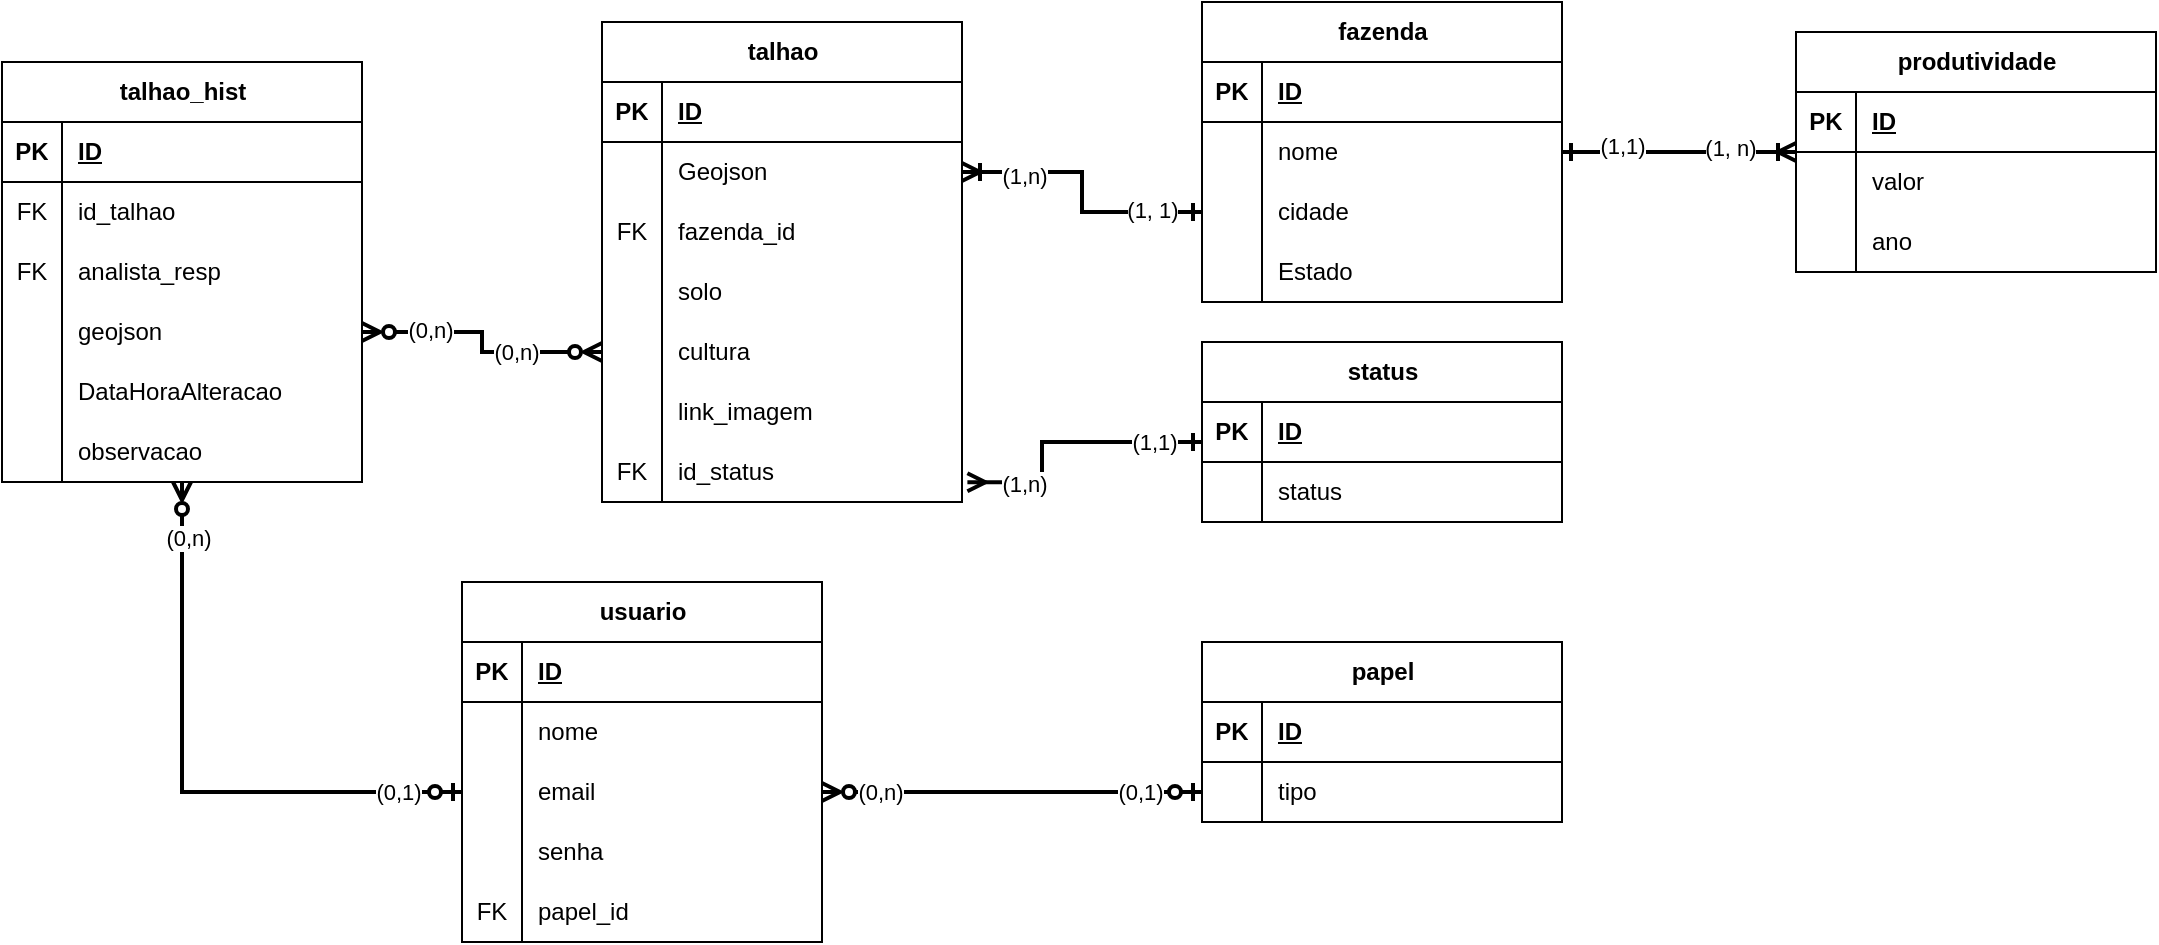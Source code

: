<mxfile version="26.1.0">
  <diagram name="Página-1" id="Oh8hVxrq81kMfMdOFaqx">
    <mxGraphModel dx="2790" dy="830" grid="0" gridSize="10" guides="1" tooltips="1" connect="1" arrows="1" fold="1" page="0" pageScale="1" pageWidth="827" pageHeight="1169" math="0" shadow="0">
      <root>
        <mxCell id="0" />
        <mxCell id="1" parent="0" />
        <mxCell id="vThVnd_61_y9aAmI2bVp-1" value="talhao" style="shape=table;startSize=30;container=1;collapsible=1;childLayout=tableLayout;fixedRows=1;rowLines=0;fontStyle=1;align=center;resizeLast=1;html=1;" vertex="1" parent="1">
          <mxGeometry x="20" y="590" width="180" height="240" as="geometry" />
        </mxCell>
        <mxCell id="vThVnd_61_y9aAmI2bVp-2" value="" style="shape=tableRow;horizontal=0;startSize=0;swimlaneHead=0;swimlaneBody=0;fillColor=none;collapsible=0;dropTarget=0;points=[[0,0.5],[1,0.5]];portConstraint=eastwest;top=0;left=0;right=0;bottom=1;" vertex="1" parent="vThVnd_61_y9aAmI2bVp-1">
          <mxGeometry y="30" width="180" height="30" as="geometry" />
        </mxCell>
        <mxCell id="vThVnd_61_y9aAmI2bVp-3" value="PK" style="shape=partialRectangle;connectable=0;fillColor=none;top=0;left=0;bottom=0;right=0;fontStyle=1;overflow=hidden;whiteSpace=wrap;html=1;" vertex="1" parent="vThVnd_61_y9aAmI2bVp-2">
          <mxGeometry width="30" height="30" as="geometry">
            <mxRectangle width="30" height="30" as="alternateBounds" />
          </mxGeometry>
        </mxCell>
        <mxCell id="vThVnd_61_y9aAmI2bVp-4" value="ID" style="shape=partialRectangle;connectable=0;fillColor=none;top=0;left=0;bottom=0;right=0;align=left;spacingLeft=6;fontStyle=5;overflow=hidden;whiteSpace=wrap;html=1;" vertex="1" parent="vThVnd_61_y9aAmI2bVp-2">
          <mxGeometry x="30" width="150" height="30" as="geometry">
            <mxRectangle width="150" height="30" as="alternateBounds" />
          </mxGeometry>
        </mxCell>
        <mxCell id="vThVnd_61_y9aAmI2bVp-5" value="" style="shape=tableRow;horizontal=0;startSize=0;swimlaneHead=0;swimlaneBody=0;fillColor=none;collapsible=0;dropTarget=0;points=[[0,0.5],[1,0.5]];portConstraint=eastwest;top=0;left=0;right=0;bottom=0;" vertex="1" parent="vThVnd_61_y9aAmI2bVp-1">
          <mxGeometry y="60" width="180" height="30" as="geometry" />
        </mxCell>
        <mxCell id="vThVnd_61_y9aAmI2bVp-6" value="" style="shape=partialRectangle;connectable=0;fillColor=none;top=0;left=0;bottom=0;right=0;editable=1;overflow=hidden;whiteSpace=wrap;html=1;" vertex="1" parent="vThVnd_61_y9aAmI2bVp-5">
          <mxGeometry width="30" height="30" as="geometry">
            <mxRectangle width="30" height="30" as="alternateBounds" />
          </mxGeometry>
        </mxCell>
        <mxCell id="vThVnd_61_y9aAmI2bVp-7" value="Geojson" style="shape=partialRectangle;connectable=0;fillColor=none;top=0;left=0;bottom=0;right=0;align=left;spacingLeft=6;overflow=hidden;whiteSpace=wrap;html=1;" vertex="1" parent="vThVnd_61_y9aAmI2bVp-5">
          <mxGeometry x="30" width="150" height="30" as="geometry">
            <mxRectangle width="150" height="30" as="alternateBounds" />
          </mxGeometry>
        </mxCell>
        <mxCell id="vThVnd_61_y9aAmI2bVp-8" value="" style="shape=tableRow;horizontal=0;startSize=0;swimlaneHead=0;swimlaneBody=0;fillColor=none;collapsible=0;dropTarget=0;points=[[0,0.5],[1,0.5]];portConstraint=eastwest;top=0;left=0;right=0;bottom=0;" vertex="1" parent="vThVnd_61_y9aAmI2bVp-1">
          <mxGeometry y="90" width="180" height="30" as="geometry" />
        </mxCell>
        <mxCell id="vThVnd_61_y9aAmI2bVp-9" value="FK" style="shape=partialRectangle;connectable=0;fillColor=none;top=0;left=0;bottom=0;right=0;editable=1;overflow=hidden;whiteSpace=wrap;html=1;" vertex="1" parent="vThVnd_61_y9aAmI2bVp-8">
          <mxGeometry width="30" height="30" as="geometry">
            <mxRectangle width="30" height="30" as="alternateBounds" />
          </mxGeometry>
        </mxCell>
        <mxCell id="vThVnd_61_y9aAmI2bVp-10" value="fazenda_id" style="shape=partialRectangle;connectable=0;fillColor=none;top=0;left=0;bottom=0;right=0;align=left;spacingLeft=6;overflow=hidden;whiteSpace=wrap;html=1;" vertex="1" parent="vThVnd_61_y9aAmI2bVp-8">
          <mxGeometry x="30" width="150" height="30" as="geometry">
            <mxRectangle width="150" height="30" as="alternateBounds" />
          </mxGeometry>
        </mxCell>
        <mxCell id="vThVnd_61_y9aAmI2bVp-11" value="" style="shape=tableRow;horizontal=0;startSize=0;swimlaneHead=0;swimlaneBody=0;fillColor=none;collapsible=0;dropTarget=0;points=[[0,0.5],[1,0.5]];portConstraint=eastwest;top=0;left=0;right=0;bottom=0;" vertex="1" parent="vThVnd_61_y9aAmI2bVp-1">
          <mxGeometry y="120" width="180" height="30" as="geometry" />
        </mxCell>
        <mxCell id="vThVnd_61_y9aAmI2bVp-12" value="" style="shape=partialRectangle;connectable=0;fillColor=none;top=0;left=0;bottom=0;right=0;editable=1;overflow=hidden;whiteSpace=wrap;html=1;" vertex="1" parent="vThVnd_61_y9aAmI2bVp-11">
          <mxGeometry width="30" height="30" as="geometry">
            <mxRectangle width="30" height="30" as="alternateBounds" />
          </mxGeometry>
        </mxCell>
        <mxCell id="vThVnd_61_y9aAmI2bVp-13" value="solo" style="shape=partialRectangle;connectable=0;fillColor=none;top=0;left=0;bottom=0;right=0;align=left;spacingLeft=6;overflow=hidden;whiteSpace=wrap;html=1;" vertex="1" parent="vThVnd_61_y9aAmI2bVp-11">
          <mxGeometry x="30" width="150" height="30" as="geometry">
            <mxRectangle width="150" height="30" as="alternateBounds" />
          </mxGeometry>
        </mxCell>
        <mxCell id="vThVnd_61_y9aAmI2bVp-14" value="" style="shape=tableRow;horizontal=0;startSize=0;swimlaneHead=0;swimlaneBody=0;fillColor=none;collapsible=0;dropTarget=0;points=[[0,0.5],[1,0.5]];portConstraint=eastwest;top=0;left=0;right=0;bottom=0;" vertex="1" parent="vThVnd_61_y9aAmI2bVp-1">
          <mxGeometry y="150" width="180" height="30" as="geometry" />
        </mxCell>
        <mxCell id="vThVnd_61_y9aAmI2bVp-15" value="" style="shape=partialRectangle;connectable=0;fillColor=none;top=0;left=0;bottom=0;right=0;editable=1;overflow=hidden;whiteSpace=wrap;html=1;" vertex="1" parent="vThVnd_61_y9aAmI2bVp-14">
          <mxGeometry width="30" height="30" as="geometry">
            <mxRectangle width="30" height="30" as="alternateBounds" />
          </mxGeometry>
        </mxCell>
        <mxCell id="vThVnd_61_y9aAmI2bVp-16" value="cultura" style="shape=partialRectangle;connectable=0;fillColor=none;top=0;left=0;bottom=0;right=0;align=left;spacingLeft=6;overflow=hidden;whiteSpace=wrap;html=1;" vertex="1" parent="vThVnd_61_y9aAmI2bVp-14">
          <mxGeometry x="30" width="150" height="30" as="geometry">
            <mxRectangle width="150" height="30" as="alternateBounds" />
          </mxGeometry>
        </mxCell>
        <mxCell id="vThVnd_61_y9aAmI2bVp-17" value="" style="shape=tableRow;horizontal=0;startSize=0;swimlaneHead=0;swimlaneBody=0;fillColor=none;collapsible=0;dropTarget=0;points=[[0,0.5],[1,0.5]];portConstraint=eastwest;top=0;left=0;right=0;bottom=0;" vertex="1" parent="vThVnd_61_y9aAmI2bVp-1">
          <mxGeometry y="180" width="180" height="30" as="geometry" />
        </mxCell>
        <mxCell id="vThVnd_61_y9aAmI2bVp-18" value="" style="shape=partialRectangle;connectable=0;fillColor=none;top=0;left=0;bottom=0;right=0;editable=1;overflow=hidden;whiteSpace=wrap;html=1;" vertex="1" parent="vThVnd_61_y9aAmI2bVp-17">
          <mxGeometry width="30" height="30" as="geometry">
            <mxRectangle width="30" height="30" as="alternateBounds" />
          </mxGeometry>
        </mxCell>
        <mxCell id="vThVnd_61_y9aAmI2bVp-19" value="link_imagem" style="shape=partialRectangle;connectable=0;fillColor=none;top=0;left=0;bottom=0;right=0;align=left;spacingLeft=6;overflow=hidden;whiteSpace=wrap;html=1;" vertex="1" parent="vThVnd_61_y9aAmI2bVp-17">
          <mxGeometry x="30" width="150" height="30" as="geometry">
            <mxRectangle width="150" height="30" as="alternateBounds" />
          </mxGeometry>
        </mxCell>
        <mxCell id="vThVnd_61_y9aAmI2bVp-20" value="" style="shape=tableRow;horizontal=0;startSize=0;swimlaneHead=0;swimlaneBody=0;fillColor=none;collapsible=0;dropTarget=0;points=[[0,0.5],[1,0.5]];portConstraint=eastwest;top=0;left=0;right=0;bottom=0;" vertex="1" parent="vThVnd_61_y9aAmI2bVp-1">
          <mxGeometry y="210" width="180" height="30" as="geometry" />
        </mxCell>
        <mxCell id="vThVnd_61_y9aAmI2bVp-21" value="FK" style="shape=partialRectangle;connectable=0;fillColor=none;top=0;left=0;bottom=0;right=0;editable=1;overflow=hidden;whiteSpace=wrap;html=1;" vertex="1" parent="vThVnd_61_y9aAmI2bVp-20">
          <mxGeometry width="30" height="30" as="geometry">
            <mxRectangle width="30" height="30" as="alternateBounds" />
          </mxGeometry>
        </mxCell>
        <mxCell id="vThVnd_61_y9aAmI2bVp-22" value="id_status" style="shape=partialRectangle;connectable=0;fillColor=none;top=0;left=0;bottom=0;right=0;align=left;spacingLeft=6;overflow=hidden;whiteSpace=wrap;html=1;" vertex="1" parent="vThVnd_61_y9aAmI2bVp-20">
          <mxGeometry x="30" width="150" height="30" as="geometry">
            <mxRectangle width="150" height="30" as="alternateBounds" />
          </mxGeometry>
        </mxCell>
        <mxCell id="vThVnd_61_y9aAmI2bVp-23" style="edgeStyle=orthogonalEdgeStyle;rounded=0;orthogonalLoop=1;jettySize=auto;html=1;strokeWidth=2;endArrow=ERoneToMany;endFill=0;startArrow=ERone;startFill=0;" edge="1" parent="1" source="vThVnd_61_y9aAmI2bVp-26" target="vThVnd_61_y9aAmI2bVp-39">
          <mxGeometry relative="1" as="geometry" />
        </mxCell>
        <mxCell id="vThVnd_61_y9aAmI2bVp-24" value="(1,1)" style="edgeLabel;html=1;align=center;verticalAlign=middle;resizable=0;points=[];" vertex="1" connectable="0" parent="vThVnd_61_y9aAmI2bVp-23">
          <mxGeometry x="-0.5" y="3" relative="1" as="geometry">
            <mxPoint as="offset" />
          </mxGeometry>
        </mxCell>
        <mxCell id="vThVnd_61_y9aAmI2bVp-25" value="(1, n)" style="edgeLabel;html=1;align=center;verticalAlign=middle;resizable=0;points=[];" vertex="1" connectable="0" parent="vThVnd_61_y9aAmI2bVp-23">
          <mxGeometry x="0.433" y="2" relative="1" as="geometry">
            <mxPoint as="offset" />
          </mxGeometry>
        </mxCell>
        <mxCell id="vThVnd_61_y9aAmI2bVp-26" value="fazenda" style="shape=table;startSize=30;container=1;collapsible=1;childLayout=tableLayout;fixedRows=1;rowLines=0;fontStyle=1;align=center;resizeLast=1;html=1;" vertex="1" parent="1">
          <mxGeometry x="320" y="580" width="180" height="150" as="geometry" />
        </mxCell>
        <mxCell id="vThVnd_61_y9aAmI2bVp-27" value="" style="shape=tableRow;horizontal=0;startSize=0;swimlaneHead=0;swimlaneBody=0;fillColor=none;collapsible=0;dropTarget=0;points=[[0,0.5],[1,0.5]];portConstraint=eastwest;top=0;left=0;right=0;bottom=1;" vertex="1" parent="vThVnd_61_y9aAmI2bVp-26">
          <mxGeometry y="30" width="180" height="30" as="geometry" />
        </mxCell>
        <mxCell id="vThVnd_61_y9aAmI2bVp-28" value="PK" style="shape=partialRectangle;connectable=0;fillColor=none;top=0;left=0;bottom=0;right=0;fontStyle=1;overflow=hidden;whiteSpace=wrap;html=1;" vertex="1" parent="vThVnd_61_y9aAmI2bVp-27">
          <mxGeometry width="30" height="30" as="geometry">
            <mxRectangle width="30" height="30" as="alternateBounds" />
          </mxGeometry>
        </mxCell>
        <mxCell id="vThVnd_61_y9aAmI2bVp-29" value="ID" style="shape=partialRectangle;connectable=0;fillColor=none;top=0;left=0;bottom=0;right=0;align=left;spacingLeft=6;fontStyle=5;overflow=hidden;whiteSpace=wrap;html=1;" vertex="1" parent="vThVnd_61_y9aAmI2bVp-27">
          <mxGeometry x="30" width="150" height="30" as="geometry">
            <mxRectangle width="150" height="30" as="alternateBounds" />
          </mxGeometry>
        </mxCell>
        <mxCell id="vThVnd_61_y9aAmI2bVp-30" value="" style="shape=tableRow;horizontal=0;startSize=0;swimlaneHead=0;swimlaneBody=0;fillColor=none;collapsible=0;dropTarget=0;points=[[0,0.5],[1,0.5]];portConstraint=eastwest;top=0;left=0;right=0;bottom=0;" vertex="1" parent="vThVnd_61_y9aAmI2bVp-26">
          <mxGeometry y="60" width="180" height="30" as="geometry" />
        </mxCell>
        <mxCell id="vThVnd_61_y9aAmI2bVp-31" value="" style="shape=partialRectangle;connectable=0;fillColor=none;top=0;left=0;bottom=0;right=0;editable=1;overflow=hidden;whiteSpace=wrap;html=1;" vertex="1" parent="vThVnd_61_y9aAmI2bVp-30">
          <mxGeometry width="30" height="30" as="geometry">
            <mxRectangle width="30" height="30" as="alternateBounds" />
          </mxGeometry>
        </mxCell>
        <mxCell id="vThVnd_61_y9aAmI2bVp-32" value="nome" style="shape=partialRectangle;connectable=0;fillColor=none;top=0;left=0;bottom=0;right=0;align=left;spacingLeft=6;overflow=hidden;whiteSpace=wrap;html=1;" vertex="1" parent="vThVnd_61_y9aAmI2bVp-30">
          <mxGeometry x="30" width="150" height="30" as="geometry">
            <mxRectangle width="150" height="30" as="alternateBounds" />
          </mxGeometry>
        </mxCell>
        <mxCell id="vThVnd_61_y9aAmI2bVp-33" value="" style="shape=tableRow;horizontal=0;startSize=0;swimlaneHead=0;swimlaneBody=0;fillColor=none;collapsible=0;dropTarget=0;points=[[0,0.5],[1,0.5]];portConstraint=eastwest;top=0;left=0;right=0;bottom=0;" vertex="1" parent="vThVnd_61_y9aAmI2bVp-26">
          <mxGeometry y="90" width="180" height="30" as="geometry" />
        </mxCell>
        <mxCell id="vThVnd_61_y9aAmI2bVp-34" value="" style="shape=partialRectangle;connectable=0;fillColor=none;top=0;left=0;bottom=0;right=0;editable=1;overflow=hidden;whiteSpace=wrap;html=1;" vertex="1" parent="vThVnd_61_y9aAmI2bVp-33">
          <mxGeometry width="30" height="30" as="geometry">
            <mxRectangle width="30" height="30" as="alternateBounds" />
          </mxGeometry>
        </mxCell>
        <mxCell id="vThVnd_61_y9aAmI2bVp-35" value="cidade" style="shape=partialRectangle;connectable=0;fillColor=none;top=0;left=0;bottom=0;right=0;align=left;spacingLeft=6;overflow=hidden;whiteSpace=wrap;html=1;" vertex="1" parent="vThVnd_61_y9aAmI2bVp-33">
          <mxGeometry x="30" width="150" height="30" as="geometry">
            <mxRectangle width="150" height="30" as="alternateBounds" />
          </mxGeometry>
        </mxCell>
        <mxCell id="vThVnd_61_y9aAmI2bVp-36" value="" style="shape=tableRow;horizontal=0;startSize=0;swimlaneHead=0;swimlaneBody=0;fillColor=none;collapsible=0;dropTarget=0;points=[[0,0.5],[1,0.5]];portConstraint=eastwest;top=0;left=0;right=0;bottom=0;" vertex="1" parent="vThVnd_61_y9aAmI2bVp-26">
          <mxGeometry y="120" width="180" height="30" as="geometry" />
        </mxCell>
        <mxCell id="vThVnd_61_y9aAmI2bVp-37" value="" style="shape=partialRectangle;connectable=0;fillColor=none;top=0;left=0;bottom=0;right=0;editable=1;overflow=hidden;whiteSpace=wrap;html=1;" vertex="1" parent="vThVnd_61_y9aAmI2bVp-36">
          <mxGeometry width="30" height="30" as="geometry">
            <mxRectangle width="30" height="30" as="alternateBounds" />
          </mxGeometry>
        </mxCell>
        <mxCell id="vThVnd_61_y9aAmI2bVp-38" value="Estado" style="shape=partialRectangle;connectable=0;fillColor=none;top=0;left=0;bottom=0;right=0;align=left;spacingLeft=6;overflow=hidden;whiteSpace=wrap;html=1;" vertex="1" parent="vThVnd_61_y9aAmI2bVp-36">
          <mxGeometry x="30" width="150" height="30" as="geometry">
            <mxRectangle width="150" height="30" as="alternateBounds" />
          </mxGeometry>
        </mxCell>
        <mxCell id="vThVnd_61_y9aAmI2bVp-39" value="produtividade" style="shape=table;startSize=30;container=1;collapsible=1;childLayout=tableLayout;fixedRows=1;rowLines=0;fontStyle=1;align=center;resizeLast=1;html=1;" vertex="1" parent="1">
          <mxGeometry x="617" y="595" width="180" height="120" as="geometry" />
        </mxCell>
        <mxCell id="vThVnd_61_y9aAmI2bVp-40" value="" style="shape=tableRow;horizontal=0;startSize=0;swimlaneHead=0;swimlaneBody=0;fillColor=none;collapsible=0;dropTarget=0;points=[[0,0.5],[1,0.5]];portConstraint=eastwest;top=0;left=0;right=0;bottom=1;" vertex="1" parent="vThVnd_61_y9aAmI2bVp-39">
          <mxGeometry y="30" width="180" height="30" as="geometry" />
        </mxCell>
        <mxCell id="vThVnd_61_y9aAmI2bVp-41" value="PK" style="shape=partialRectangle;connectable=0;fillColor=none;top=0;left=0;bottom=0;right=0;fontStyle=1;overflow=hidden;whiteSpace=wrap;html=1;" vertex="1" parent="vThVnd_61_y9aAmI2bVp-40">
          <mxGeometry width="30" height="30" as="geometry">
            <mxRectangle width="30" height="30" as="alternateBounds" />
          </mxGeometry>
        </mxCell>
        <mxCell id="vThVnd_61_y9aAmI2bVp-42" value="ID" style="shape=partialRectangle;connectable=0;fillColor=none;top=0;left=0;bottom=0;right=0;align=left;spacingLeft=6;fontStyle=5;overflow=hidden;whiteSpace=wrap;html=1;" vertex="1" parent="vThVnd_61_y9aAmI2bVp-40">
          <mxGeometry x="30" width="150" height="30" as="geometry">
            <mxRectangle width="150" height="30" as="alternateBounds" />
          </mxGeometry>
        </mxCell>
        <mxCell id="vThVnd_61_y9aAmI2bVp-43" value="" style="shape=tableRow;horizontal=0;startSize=0;swimlaneHead=0;swimlaneBody=0;fillColor=none;collapsible=0;dropTarget=0;points=[[0,0.5],[1,0.5]];portConstraint=eastwest;top=0;left=0;right=0;bottom=0;" vertex="1" parent="vThVnd_61_y9aAmI2bVp-39">
          <mxGeometry y="60" width="180" height="30" as="geometry" />
        </mxCell>
        <mxCell id="vThVnd_61_y9aAmI2bVp-44" value="" style="shape=partialRectangle;connectable=0;fillColor=none;top=0;left=0;bottom=0;right=0;editable=1;overflow=hidden;whiteSpace=wrap;html=1;" vertex="1" parent="vThVnd_61_y9aAmI2bVp-43">
          <mxGeometry width="30" height="30" as="geometry">
            <mxRectangle width="30" height="30" as="alternateBounds" />
          </mxGeometry>
        </mxCell>
        <mxCell id="vThVnd_61_y9aAmI2bVp-45" value="valor" style="shape=partialRectangle;connectable=0;fillColor=none;top=0;left=0;bottom=0;right=0;align=left;spacingLeft=6;overflow=hidden;whiteSpace=wrap;html=1;" vertex="1" parent="vThVnd_61_y9aAmI2bVp-43">
          <mxGeometry x="30" width="150" height="30" as="geometry">
            <mxRectangle width="150" height="30" as="alternateBounds" />
          </mxGeometry>
        </mxCell>
        <mxCell id="vThVnd_61_y9aAmI2bVp-46" value="" style="shape=tableRow;horizontal=0;startSize=0;swimlaneHead=0;swimlaneBody=0;fillColor=none;collapsible=0;dropTarget=0;points=[[0,0.5],[1,0.5]];portConstraint=eastwest;top=0;left=0;right=0;bottom=0;" vertex="1" parent="vThVnd_61_y9aAmI2bVp-39">
          <mxGeometry y="90" width="180" height="30" as="geometry" />
        </mxCell>
        <mxCell id="vThVnd_61_y9aAmI2bVp-47" value="" style="shape=partialRectangle;connectable=0;fillColor=none;top=0;left=0;bottom=0;right=0;editable=1;overflow=hidden;whiteSpace=wrap;html=1;" vertex="1" parent="vThVnd_61_y9aAmI2bVp-46">
          <mxGeometry width="30" height="30" as="geometry">
            <mxRectangle width="30" height="30" as="alternateBounds" />
          </mxGeometry>
        </mxCell>
        <mxCell id="vThVnd_61_y9aAmI2bVp-48" value="ano" style="shape=partialRectangle;connectable=0;fillColor=none;top=0;left=0;bottom=0;right=0;align=left;spacingLeft=6;overflow=hidden;whiteSpace=wrap;html=1;" vertex="1" parent="vThVnd_61_y9aAmI2bVp-46">
          <mxGeometry x="30" width="150" height="30" as="geometry">
            <mxRectangle width="150" height="30" as="alternateBounds" />
          </mxGeometry>
        </mxCell>
        <mxCell id="vThVnd_61_y9aAmI2bVp-49" value="usuario" style="shape=table;startSize=30;container=1;collapsible=1;childLayout=tableLayout;fixedRows=1;rowLines=0;fontStyle=1;align=center;resizeLast=1;html=1;" vertex="1" parent="1">
          <mxGeometry x="-50" y="870" width="180" height="180" as="geometry" />
        </mxCell>
        <mxCell id="vThVnd_61_y9aAmI2bVp-50" value="" style="shape=tableRow;horizontal=0;startSize=0;swimlaneHead=0;swimlaneBody=0;fillColor=none;collapsible=0;dropTarget=0;points=[[0,0.5],[1,0.5]];portConstraint=eastwest;top=0;left=0;right=0;bottom=1;" vertex="1" parent="vThVnd_61_y9aAmI2bVp-49">
          <mxGeometry y="30" width="180" height="30" as="geometry" />
        </mxCell>
        <mxCell id="vThVnd_61_y9aAmI2bVp-51" value="PK" style="shape=partialRectangle;connectable=0;fillColor=none;top=0;left=0;bottom=0;right=0;fontStyle=1;overflow=hidden;whiteSpace=wrap;html=1;" vertex="1" parent="vThVnd_61_y9aAmI2bVp-50">
          <mxGeometry width="30" height="30" as="geometry">
            <mxRectangle width="30" height="30" as="alternateBounds" />
          </mxGeometry>
        </mxCell>
        <mxCell id="vThVnd_61_y9aAmI2bVp-52" value="ID" style="shape=partialRectangle;connectable=0;fillColor=none;top=0;left=0;bottom=0;right=0;align=left;spacingLeft=6;fontStyle=5;overflow=hidden;whiteSpace=wrap;html=1;" vertex="1" parent="vThVnd_61_y9aAmI2bVp-50">
          <mxGeometry x="30" width="150" height="30" as="geometry">
            <mxRectangle width="150" height="30" as="alternateBounds" />
          </mxGeometry>
        </mxCell>
        <mxCell id="vThVnd_61_y9aAmI2bVp-53" value="" style="shape=tableRow;horizontal=0;startSize=0;swimlaneHead=0;swimlaneBody=0;fillColor=none;collapsible=0;dropTarget=0;points=[[0,0.5],[1,0.5]];portConstraint=eastwest;top=0;left=0;right=0;bottom=0;" vertex="1" parent="vThVnd_61_y9aAmI2bVp-49">
          <mxGeometry y="60" width="180" height="30" as="geometry" />
        </mxCell>
        <mxCell id="vThVnd_61_y9aAmI2bVp-54" value="" style="shape=partialRectangle;connectable=0;fillColor=none;top=0;left=0;bottom=0;right=0;editable=1;overflow=hidden;whiteSpace=wrap;html=1;" vertex="1" parent="vThVnd_61_y9aAmI2bVp-53">
          <mxGeometry width="30" height="30" as="geometry">
            <mxRectangle width="30" height="30" as="alternateBounds" />
          </mxGeometry>
        </mxCell>
        <mxCell id="vThVnd_61_y9aAmI2bVp-55" value="nome" style="shape=partialRectangle;connectable=0;fillColor=none;top=0;left=0;bottom=0;right=0;align=left;spacingLeft=6;overflow=hidden;whiteSpace=wrap;html=1;" vertex="1" parent="vThVnd_61_y9aAmI2bVp-53">
          <mxGeometry x="30" width="150" height="30" as="geometry">
            <mxRectangle width="150" height="30" as="alternateBounds" />
          </mxGeometry>
        </mxCell>
        <mxCell id="vThVnd_61_y9aAmI2bVp-56" value="" style="shape=tableRow;horizontal=0;startSize=0;swimlaneHead=0;swimlaneBody=0;fillColor=none;collapsible=0;dropTarget=0;points=[[0,0.5],[1,0.5]];portConstraint=eastwest;top=0;left=0;right=0;bottom=0;" vertex="1" parent="vThVnd_61_y9aAmI2bVp-49">
          <mxGeometry y="90" width="180" height="30" as="geometry" />
        </mxCell>
        <mxCell id="vThVnd_61_y9aAmI2bVp-57" value="" style="shape=partialRectangle;connectable=0;fillColor=none;top=0;left=0;bottom=0;right=0;editable=1;overflow=hidden;whiteSpace=wrap;html=1;" vertex="1" parent="vThVnd_61_y9aAmI2bVp-56">
          <mxGeometry width="30" height="30" as="geometry">
            <mxRectangle width="30" height="30" as="alternateBounds" />
          </mxGeometry>
        </mxCell>
        <mxCell id="vThVnd_61_y9aAmI2bVp-58" value="email" style="shape=partialRectangle;connectable=0;fillColor=none;top=0;left=0;bottom=0;right=0;align=left;spacingLeft=6;overflow=hidden;whiteSpace=wrap;html=1;" vertex="1" parent="vThVnd_61_y9aAmI2bVp-56">
          <mxGeometry x="30" width="150" height="30" as="geometry">
            <mxRectangle width="150" height="30" as="alternateBounds" />
          </mxGeometry>
        </mxCell>
        <mxCell id="vThVnd_61_y9aAmI2bVp-59" value="" style="shape=tableRow;horizontal=0;startSize=0;swimlaneHead=0;swimlaneBody=0;fillColor=none;collapsible=0;dropTarget=0;points=[[0,0.5],[1,0.5]];portConstraint=eastwest;top=0;left=0;right=0;bottom=0;" vertex="1" parent="vThVnd_61_y9aAmI2bVp-49">
          <mxGeometry y="120" width="180" height="30" as="geometry" />
        </mxCell>
        <mxCell id="vThVnd_61_y9aAmI2bVp-60" value="" style="shape=partialRectangle;connectable=0;fillColor=none;top=0;left=0;bottom=0;right=0;editable=1;overflow=hidden;whiteSpace=wrap;html=1;" vertex="1" parent="vThVnd_61_y9aAmI2bVp-59">
          <mxGeometry width="30" height="30" as="geometry">
            <mxRectangle width="30" height="30" as="alternateBounds" />
          </mxGeometry>
        </mxCell>
        <mxCell id="vThVnd_61_y9aAmI2bVp-61" value="senha" style="shape=partialRectangle;connectable=0;fillColor=none;top=0;left=0;bottom=0;right=0;align=left;spacingLeft=6;overflow=hidden;whiteSpace=wrap;html=1;" vertex="1" parent="vThVnd_61_y9aAmI2bVp-59">
          <mxGeometry x="30" width="150" height="30" as="geometry">
            <mxRectangle width="150" height="30" as="alternateBounds" />
          </mxGeometry>
        </mxCell>
        <mxCell id="vThVnd_61_y9aAmI2bVp-62" value="" style="shape=tableRow;horizontal=0;startSize=0;swimlaneHead=0;swimlaneBody=0;fillColor=none;collapsible=0;dropTarget=0;points=[[0,0.5],[1,0.5]];portConstraint=eastwest;top=0;left=0;right=0;bottom=0;" vertex="1" parent="vThVnd_61_y9aAmI2bVp-49">
          <mxGeometry y="150" width="180" height="30" as="geometry" />
        </mxCell>
        <mxCell id="vThVnd_61_y9aAmI2bVp-63" value="FK" style="shape=partialRectangle;connectable=0;fillColor=none;top=0;left=0;bottom=0;right=0;editable=1;overflow=hidden;whiteSpace=wrap;html=1;" vertex="1" parent="vThVnd_61_y9aAmI2bVp-62">
          <mxGeometry width="30" height="30" as="geometry">
            <mxRectangle width="30" height="30" as="alternateBounds" />
          </mxGeometry>
        </mxCell>
        <mxCell id="vThVnd_61_y9aAmI2bVp-64" value="papel_id" style="shape=partialRectangle;connectable=0;fillColor=none;top=0;left=0;bottom=0;right=0;align=left;spacingLeft=6;overflow=hidden;whiteSpace=wrap;html=1;" vertex="1" parent="vThVnd_61_y9aAmI2bVp-62">
          <mxGeometry x="30" width="150" height="30" as="geometry">
            <mxRectangle width="150" height="30" as="alternateBounds" />
          </mxGeometry>
        </mxCell>
        <mxCell id="vThVnd_61_y9aAmI2bVp-65" value="papel" style="shape=table;startSize=30;container=1;collapsible=1;childLayout=tableLayout;fixedRows=1;rowLines=0;fontStyle=1;align=center;resizeLast=1;html=1;" vertex="1" parent="1">
          <mxGeometry x="320" y="900" width="180" height="90" as="geometry" />
        </mxCell>
        <mxCell id="vThVnd_61_y9aAmI2bVp-66" value="" style="shape=tableRow;horizontal=0;startSize=0;swimlaneHead=0;swimlaneBody=0;fillColor=none;collapsible=0;dropTarget=0;points=[[0,0.5],[1,0.5]];portConstraint=eastwest;top=0;left=0;right=0;bottom=1;" vertex="1" parent="vThVnd_61_y9aAmI2bVp-65">
          <mxGeometry y="30" width="180" height="30" as="geometry" />
        </mxCell>
        <mxCell id="vThVnd_61_y9aAmI2bVp-67" value="PK" style="shape=partialRectangle;connectable=0;fillColor=none;top=0;left=0;bottom=0;right=0;fontStyle=1;overflow=hidden;whiteSpace=wrap;html=1;" vertex="1" parent="vThVnd_61_y9aAmI2bVp-66">
          <mxGeometry width="30" height="30" as="geometry">
            <mxRectangle width="30" height="30" as="alternateBounds" />
          </mxGeometry>
        </mxCell>
        <mxCell id="vThVnd_61_y9aAmI2bVp-68" value="ID" style="shape=partialRectangle;connectable=0;fillColor=none;top=0;left=0;bottom=0;right=0;align=left;spacingLeft=6;fontStyle=5;overflow=hidden;whiteSpace=wrap;html=1;" vertex="1" parent="vThVnd_61_y9aAmI2bVp-66">
          <mxGeometry x="30" width="150" height="30" as="geometry">
            <mxRectangle width="150" height="30" as="alternateBounds" />
          </mxGeometry>
        </mxCell>
        <mxCell id="vThVnd_61_y9aAmI2bVp-69" value="" style="shape=tableRow;horizontal=0;startSize=0;swimlaneHead=0;swimlaneBody=0;fillColor=none;collapsible=0;dropTarget=0;points=[[0,0.5],[1,0.5]];portConstraint=eastwest;top=0;left=0;right=0;bottom=0;" vertex="1" parent="vThVnd_61_y9aAmI2bVp-65">
          <mxGeometry y="60" width="180" height="30" as="geometry" />
        </mxCell>
        <mxCell id="vThVnd_61_y9aAmI2bVp-70" value="" style="shape=partialRectangle;connectable=0;fillColor=none;top=0;left=0;bottom=0;right=0;editable=1;overflow=hidden;whiteSpace=wrap;html=1;" vertex="1" parent="vThVnd_61_y9aAmI2bVp-69">
          <mxGeometry width="30" height="30" as="geometry">
            <mxRectangle width="30" height="30" as="alternateBounds" />
          </mxGeometry>
        </mxCell>
        <mxCell id="vThVnd_61_y9aAmI2bVp-71" value="tipo" style="shape=partialRectangle;connectable=0;fillColor=none;top=0;left=0;bottom=0;right=0;align=left;spacingLeft=6;overflow=hidden;whiteSpace=wrap;html=1;" vertex="1" parent="vThVnd_61_y9aAmI2bVp-69">
          <mxGeometry x="30" width="150" height="30" as="geometry">
            <mxRectangle width="150" height="30" as="alternateBounds" />
          </mxGeometry>
        </mxCell>
        <mxCell id="vThVnd_61_y9aAmI2bVp-72" value="status" style="shape=table;startSize=30;container=1;collapsible=1;childLayout=tableLayout;fixedRows=1;rowLines=0;fontStyle=1;align=center;resizeLast=1;html=1;" vertex="1" parent="1">
          <mxGeometry x="320" y="750" width="180" height="90" as="geometry" />
        </mxCell>
        <mxCell id="vThVnd_61_y9aAmI2bVp-73" value="" style="shape=tableRow;horizontal=0;startSize=0;swimlaneHead=0;swimlaneBody=0;fillColor=none;collapsible=0;dropTarget=0;points=[[0,0.5],[1,0.5]];portConstraint=eastwest;top=0;left=0;right=0;bottom=1;" vertex="1" parent="vThVnd_61_y9aAmI2bVp-72">
          <mxGeometry y="30" width="180" height="30" as="geometry" />
        </mxCell>
        <mxCell id="vThVnd_61_y9aAmI2bVp-74" value="PK" style="shape=partialRectangle;connectable=0;fillColor=none;top=0;left=0;bottom=0;right=0;fontStyle=1;overflow=hidden;whiteSpace=wrap;html=1;" vertex="1" parent="vThVnd_61_y9aAmI2bVp-73">
          <mxGeometry width="30" height="30" as="geometry">
            <mxRectangle width="30" height="30" as="alternateBounds" />
          </mxGeometry>
        </mxCell>
        <mxCell id="vThVnd_61_y9aAmI2bVp-75" value="ID" style="shape=partialRectangle;connectable=0;fillColor=none;top=0;left=0;bottom=0;right=0;align=left;spacingLeft=6;fontStyle=5;overflow=hidden;whiteSpace=wrap;html=1;" vertex="1" parent="vThVnd_61_y9aAmI2bVp-73">
          <mxGeometry x="30" width="150" height="30" as="geometry">
            <mxRectangle width="150" height="30" as="alternateBounds" />
          </mxGeometry>
        </mxCell>
        <mxCell id="vThVnd_61_y9aAmI2bVp-76" value="" style="shape=tableRow;horizontal=0;startSize=0;swimlaneHead=0;swimlaneBody=0;fillColor=none;collapsible=0;dropTarget=0;points=[[0,0.5],[1,0.5]];portConstraint=eastwest;top=0;left=0;right=0;bottom=0;" vertex="1" parent="vThVnd_61_y9aAmI2bVp-72">
          <mxGeometry y="60" width="180" height="30" as="geometry" />
        </mxCell>
        <mxCell id="vThVnd_61_y9aAmI2bVp-77" value="" style="shape=partialRectangle;connectable=0;fillColor=none;top=0;left=0;bottom=0;right=0;editable=1;overflow=hidden;whiteSpace=wrap;html=1;" vertex="1" parent="vThVnd_61_y9aAmI2bVp-76">
          <mxGeometry width="30" height="30" as="geometry">
            <mxRectangle width="30" height="30" as="alternateBounds" />
          </mxGeometry>
        </mxCell>
        <mxCell id="vThVnd_61_y9aAmI2bVp-78" value="status" style="shape=partialRectangle;connectable=0;fillColor=none;top=0;left=0;bottom=0;right=0;align=left;spacingLeft=6;overflow=hidden;whiteSpace=wrap;html=1;" vertex="1" parent="vThVnd_61_y9aAmI2bVp-76">
          <mxGeometry x="30" width="150" height="30" as="geometry">
            <mxRectangle width="150" height="30" as="alternateBounds" />
          </mxGeometry>
        </mxCell>
        <mxCell id="vThVnd_61_y9aAmI2bVp-79" style="edgeStyle=orthogonalEdgeStyle;rounded=0;orthogonalLoop=1;jettySize=auto;html=1;exitX=1;exitY=0.5;exitDx=0;exitDy=0;entryX=0;entryY=0.5;entryDx=0;entryDy=0;strokeWidth=2;endArrow=ERzeroToOne;endFill=0;startArrow=ERzeroToMany;startFill=0;" edge="1" parent="1" source="vThVnd_61_y9aAmI2bVp-56" target="vThVnd_61_y9aAmI2bVp-69">
          <mxGeometry relative="1" as="geometry" />
        </mxCell>
        <mxCell id="vThVnd_61_y9aAmI2bVp-80" value="(0,1)" style="edgeLabel;html=1;align=center;verticalAlign=middle;resizable=0;points=[];" vertex="1" connectable="0" parent="vThVnd_61_y9aAmI2bVp-79">
          <mxGeometry x="0.768" y="1" relative="1" as="geometry">
            <mxPoint x="-9" y="1" as="offset" />
          </mxGeometry>
        </mxCell>
        <mxCell id="vThVnd_61_y9aAmI2bVp-81" value="(0,n)" style="edgeLabel;html=1;align=center;verticalAlign=middle;resizable=0;points=[];" vertex="1" connectable="0" parent="vThVnd_61_y9aAmI2bVp-79">
          <mxGeometry x="-0.698" relative="1" as="geometry">
            <mxPoint as="offset" />
          </mxGeometry>
        </mxCell>
        <mxCell id="vThVnd_61_y9aAmI2bVp-82" style="edgeStyle=orthogonalEdgeStyle;rounded=0;orthogonalLoop=1;jettySize=auto;html=1;endArrow=ERone;endFill=0;startArrow=ERmany;startFill=0;strokeWidth=2;exitX=1.015;exitY=0.67;exitDx=0;exitDy=0;exitPerimeter=0;entryX=0;entryY=0.667;entryDx=0;entryDy=0;entryPerimeter=0;" edge="1" parent="1" source="vThVnd_61_y9aAmI2bVp-20" target="vThVnd_61_y9aAmI2bVp-73">
          <mxGeometry relative="1" as="geometry">
            <mxPoint x="210" y="820" as="sourcePoint" />
            <mxPoint x="310" y="800" as="targetPoint" />
            <Array as="points">
              <mxPoint x="240" y="820" />
              <mxPoint x="240" y="800" />
            </Array>
          </mxGeometry>
        </mxCell>
        <mxCell id="vThVnd_61_y9aAmI2bVp-83" value="(1,1)" style="edgeLabel;html=1;align=center;verticalAlign=middle;resizable=0;points=[];" vertex="1" connectable="0" parent="vThVnd_61_y9aAmI2bVp-82">
          <mxGeometry x="0.644" relative="1" as="geometry">
            <mxPoint as="offset" />
          </mxGeometry>
        </mxCell>
        <mxCell id="vThVnd_61_y9aAmI2bVp-84" value="(1,n)" style="edgeLabel;html=1;align=center;verticalAlign=middle;resizable=0;points=[];" vertex="1" connectable="0" parent="vThVnd_61_y9aAmI2bVp-82">
          <mxGeometry x="-0.72" y="-1" relative="1" as="geometry">
            <mxPoint x="9" as="offset" />
          </mxGeometry>
        </mxCell>
        <mxCell id="vThVnd_61_y9aAmI2bVp-85" style="edgeStyle=orthogonalEdgeStyle;rounded=0;orthogonalLoop=1;jettySize=auto;html=1;strokeWidth=2;endArrow=ERone;endFill=0;startArrow=ERoneToMany;startFill=0;" edge="1" parent="1" source="vThVnd_61_y9aAmI2bVp-5" target="vThVnd_61_y9aAmI2bVp-33">
          <mxGeometry relative="1" as="geometry" />
        </mxCell>
        <mxCell id="vThVnd_61_y9aAmI2bVp-86" value="(1,n)" style="edgeLabel;html=1;align=center;verticalAlign=middle;resizable=0;points=[];" vertex="1" connectable="0" parent="vThVnd_61_y9aAmI2bVp-85">
          <mxGeometry x="-0.554" y="-2" relative="1" as="geometry">
            <mxPoint as="offset" />
          </mxGeometry>
        </mxCell>
        <mxCell id="vThVnd_61_y9aAmI2bVp-87" value="(1, 1)" style="edgeLabel;html=1;align=center;verticalAlign=middle;resizable=0;points=[];" vertex="1" connectable="0" parent="vThVnd_61_y9aAmI2bVp-85">
          <mxGeometry x="0.643" y="1" relative="1" as="geometry">
            <mxPoint as="offset" />
          </mxGeometry>
        </mxCell>
        <mxCell id="vThVnd_61_y9aAmI2bVp-88" style="edgeStyle=orthogonalEdgeStyle;rounded=0;orthogonalLoop=1;jettySize=auto;html=1;entryX=0;entryY=0.5;entryDx=0;entryDy=0;startArrow=ERzeroToMany;startFill=0;endArrow=ERzeroToOne;endFill=0;strokeWidth=2;" edge="1" parent="1" source="vThVnd_61_y9aAmI2bVp-91" target="vThVnd_61_y9aAmI2bVp-56">
          <mxGeometry relative="1" as="geometry" />
        </mxCell>
        <mxCell id="vThVnd_61_y9aAmI2bVp-89" value="(0,n)" style="edgeLabel;html=1;align=center;verticalAlign=middle;resizable=0;points=[];" vertex="1" connectable="0" parent="vThVnd_61_y9aAmI2bVp-88">
          <mxGeometry x="-0.813" y="3" relative="1" as="geometry">
            <mxPoint as="offset" />
          </mxGeometry>
        </mxCell>
        <mxCell id="vThVnd_61_y9aAmI2bVp-90" value="(0,1)" style="edgeLabel;html=1;align=center;verticalAlign=middle;resizable=0;points=[];" vertex="1" connectable="0" parent="vThVnd_61_y9aAmI2bVp-88">
          <mxGeometry x="0.79" relative="1" as="geometry">
            <mxPoint x="-1" as="offset" />
          </mxGeometry>
        </mxCell>
        <mxCell id="vThVnd_61_y9aAmI2bVp-91" value="talhao_hist" style="shape=table;startSize=30;container=1;collapsible=1;childLayout=tableLayout;fixedRows=1;rowLines=0;fontStyle=1;align=center;resizeLast=1;html=1;" vertex="1" parent="1">
          <mxGeometry x="-280" y="610" width="180" height="210" as="geometry" />
        </mxCell>
        <mxCell id="vThVnd_61_y9aAmI2bVp-92" value="" style="shape=tableRow;horizontal=0;startSize=0;swimlaneHead=0;swimlaneBody=0;fillColor=none;collapsible=0;dropTarget=0;points=[[0,0.5],[1,0.5]];portConstraint=eastwest;top=0;left=0;right=0;bottom=1;" vertex="1" parent="vThVnd_61_y9aAmI2bVp-91">
          <mxGeometry y="30" width="180" height="30" as="geometry" />
        </mxCell>
        <mxCell id="vThVnd_61_y9aAmI2bVp-93" value="PK" style="shape=partialRectangle;connectable=0;fillColor=none;top=0;left=0;bottom=0;right=0;fontStyle=1;overflow=hidden;whiteSpace=wrap;html=1;" vertex="1" parent="vThVnd_61_y9aAmI2bVp-92">
          <mxGeometry width="30" height="30" as="geometry">
            <mxRectangle width="30" height="30" as="alternateBounds" />
          </mxGeometry>
        </mxCell>
        <mxCell id="vThVnd_61_y9aAmI2bVp-94" value="ID" style="shape=partialRectangle;connectable=0;fillColor=none;top=0;left=0;bottom=0;right=0;align=left;spacingLeft=6;fontStyle=5;overflow=hidden;whiteSpace=wrap;html=1;" vertex="1" parent="vThVnd_61_y9aAmI2bVp-92">
          <mxGeometry x="30" width="150" height="30" as="geometry">
            <mxRectangle width="150" height="30" as="alternateBounds" />
          </mxGeometry>
        </mxCell>
        <mxCell id="vThVnd_61_y9aAmI2bVp-95" value="" style="shape=tableRow;horizontal=0;startSize=0;swimlaneHead=0;swimlaneBody=0;fillColor=none;collapsible=0;dropTarget=0;points=[[0,0.5],[1,0.5]];portConstraint=eastwest;top=0;left=0;right=0;bottom=0;" vertex="1" parent="vThVnd_61_y9aAmI2bVp-91">
          <mxGeometry y="60" width="180" height="30" as="geometry" />
        </mxCell>
        <mxCell id="vThVnd_61_y9aAmI2bVp-96" value="FK" style="shape=partialRectangle;connectable=0;fillColor=none;top=0;left=0;bottom=0;right=0;editable=1;overflow=hidden;whiteSpace=wrap;html=1;" vertex="1" parent="vThVnd_61_y9aAmI2bVp-95">
          <mxGeometry width="30" height="30" as="geometry">
            <mxRectangle width="30" height="30" as="alternateBounds" />
          </mxGeometry>
        </mxCell>
        <mxCell id="vThVnd_61_y9aAmI2bVp-97" value="id_talhao" style="shape=partialRectangle;connectable=0;fillColor=none;top=0;left=0;bottom=0;right=0;align=left;spacingLeft=6;overflow=hidden;whiteSpace=wrap;html=1;" vertex="1" parent="vThVnd_61_y9aAmI2bVp-95">
          <mxGeometry x="30" width="150" height="30" as="geometry">
            <mxRectangle width="150" height="30" as="alternateBounds" />
          </mxGeometry>
        </mxCell>
        <mxCell id="vThVnd_61_y9aAmI2bVp-98" value="" style="shape=tableRow;horizontal=0;startSize=0;swimlaneHead=0;swimlaneBody=0;fillColor=none;collapsible=0;dropTarget=0;points=[[0,0.5],[1,0.5]];portConstraint=eastwest;top=0;left=0;right=0;bottom=0;" vertex="1" parent="vThVnd_61_y9aAmI2bVp-91">
          <mxGeometry y="90" width="180" height="30" as="geometry" />
        </mxCell>
        <mxCell id="vThVnd_61_y9aAmI2bVp-99" value="FK" style="shape=partialRectangle;connectable=0;fillColor=none;top=0;left=0;bottom=0;right=0;editable=1;overflow=hidden;whiteSpace=wrap;html=1;" vertex="1" parent="vThVnd_61_y9aAmI2bVp-98">
          <mxGeometry width="30" height="30" as="geometry">
            <mxRectangle width="30" height="30" as="alternateBounds" />
          </mxGeometry>
        </mxCell>
        <mxCell id="vThVnd_61_y9aAmI2bVp-100" value="analista_resp" style="shape=partialRectangle;connectable=0;fillColor=none;top=0;left=0;bottom=0;right=0;align=left;spacingLeft=6;overflow=hidden;whiteSpace=wrap;html=1;" vertex="1" parent="vThVnd_61_y9aAmI2bVp-98">
          <mxGeometry x="30" width="150" height="30" as="geometry">
            <mxRectangle width="150" height="30" as="alternateBounds" />
          </mxGeometry>
        </mxCell>
        <mxCell id="vThVnd_61_y9aAmI2bVp-101" value="" style="shape=tableRow;horizontal=0;startSize=0;swimlaneHead=0;swimlaneBody=0;fillColor=none;collapsible=0;dropTarget=0;points=[[0,0.5],[1,0.5]];portConstraint=eastwest;top=0;left=0;right=0;bottom=0;" vertex="1" parent="vThVnd_61_y9aAmI2bVp-91">
          <mxGeometry y="120" width="180" height="30" as="geometry" />
        </mxCell>
        <mxCell id="vThVnd_61_y9aAmI2bVp-102" value="" style="shape=partialRectangle;connectable=0;fillColor=none;top=0;left=0;bottom=0;right=0;editable=1;overflow=hidden;whiteSpace=wrap;html=1;" vertex="1" parent="vThVnd_61_y9aAmI2bVp-101">
          <mxGeometry width="30" height="30" as="geometry">
            <mxRectangle width="30" height="30" as="alternateBounds" />
          </mxGeometry>
        </mxCell>
        <mxCell id="vThVnd_61_y9aAmI2bVp-103" value="geojson" style="shape=partialRectangle;connectable=0;fillColor=none;top=0;left=0;bottom=0;right=0;align=left;spacingLeft=6;overflow=hidden;whiteSpace=wrap;html=1;" vertex="1" parent="vThVnd_61_y9aAmI2bVp-101">
          <mxGeometry x="30" width="150" height="30" as="geometry">
            <mxRectangle width="150" height="30" as="alternateBounds" />
          </mxGeometry>
        </mxCell>
        <mxCell id="vThVnd_61_y9aAmI2bVp-104" value="" style="shape=tableRow;horizontal=0;startSize=0;swimlaneHead=0;swimlaneBody=0;fillColor=none;collapsible=0;dropTarget=0;points=[[0,0.5],[1,0.5]];portConstraint=eastwest;top=0;left=0;right=0;bottom=0;" vertex="1" parent="vThVnd_61_y9aAmI2bVp-91">
          <mxGeometry y="150" width="180" height="30" as="geometry" />
        </mxCell>
        <mxCell id="vThVnd_61_y9aAmI2bVp-105" value="" style="shape=partialRectangle;connectable=0;fillColor=none;top=0;left=0;bottom=0;right=0;editable=1;overflow=hidden;whiteSpace=wrap;html=1;" vertex="1" parent="vThVnd_61_y9aAmI2bVp-104">
          <mxGeometry width="30" height="30" as="geometry">
            <mxRectangle width="30" height="30" as="alternateBounds" />
          </mxGeometry>
        </mxCell>
        <mxCell id="vThVnd_61_y9aAmI2bVp-106" value="DataHoraAlteracao" style="shape=partialRectangle;connectable=0;fillColor=none;top=0;left=0;bottom=0;right=0;align=left;spacingLeft=6;overflow=hidden;whiteSpace=wrap;html=1;" vertex="1" parent="vThVnd_61_y9aAmI2bVp-104">
          <mxGeometry x="30" width="150" height="30" as="geometry">
            <mxRectangle width="150" height="30" as="alternateBounds" />
          </mxGeometry>
        </mxCell>
        <mxCell id="vThVnd_61_y9aAmI2bVp-107" value="" style="shape=tableRow;horizontal=0;startSize=0;swimlaneHead=0;swimlaneBody=0;fillColor=none;collapsible=0;dropTarget=0;points=[[0,0.5],[1,0.5]];portConstraint=eastwest;top=0;left=0;right=0;bottom=0;" vertex="1" parent="vThVnd_61_y9aAmI2bVp-91">
          <mxGeometry y="180" width="180" height="30" as="geometry" />
        </mxCell>
        <mxCell id="vThVnd_61_y9aAmI2bVp-108" value="" style="shape=partialRectangle;connectable=0;fillColor=none;top=0;left=0;bottom=0;right=0;editable=1;overflow=hidden;whiteSpace=wrap;html=1;" vertex="1" parent="vThVnd_61_y9aAmI2bVp-107">
          <mxGeometry width="30" height="30" as="geometry">
            <mxRectangle width="30" height="30" as="alternateBounds" />
          </mxGeometry>
        </mxCell>
        <mxCell id="vThVnd_61_y9aAmI2bVp-109" value="observacao" style="shape=partialRectangle;connectable=0;fillColor=none;top=0;left=0;bottom=0;right=0;align=left;spacingLeft=6;overflow=hidden;whiteSpace=wrap;html=1;" vertex="1" parent="vThVnd_61_y9aAmI2bVp-107">
          <mxGeometry x="30" width="150" height="30" as="geometry">
            <mxRectangle width="150" height="30" as="alternateBounds" />
          </mxGeometry>
        </mxCell>
        <mxCell id="vThVnd_61_y9aAmI2bVp-110" style="edgeStyle=orthogonalEdgeStyle;rounded=0;orthogonalLoop=1;jettySize=auto;html=1;strokeWidth=2;endArrow=ERzeroToMany;endFill=0;startArrow=ERzeroToMany;startFill=0;" edge="1" parent="1" source="vThVnd_61_y9aAmI2bVp-101" target="vThVnd_61_y9aAmI2bVp-14">
          <mxGeometry relative="1" as="geometry" />
        </mxCell>
        <mxCell id="vThVnd_61_y9aAmI2bVp-111" value="(0,n)" style="edgeLabel;html=1;align=center;verticalAlign=middle;resizable=0;points=[];" vertex="1" connectable="0" parent="vThVnd_61_y9aAmI2bVp-110">
          <mxGeometry x="-0.484" y="1" relative="1" as="geometry">
            <mxPoint as="offset" />
          </mxGeometry>
        </mxCell>
        <mxCell id="vThVnd_61_y9aAmI2bVp-112" value="(0,n)" style="edgeLabel;html=1;align=center;verticalAlign=middle;resizable=0;points=[];" vertex="1" connectable="0" parent="vThVnd_61_y9aAmI2bVp-110">
          <mxGeometry x="0.339" relative="1" as="geometry">
            <mxPoint as="offset" />
          </mxGeometry>
        </mxCell>
      </root>
    </mxGraphModel>
  </diagram>
</mxfile>
